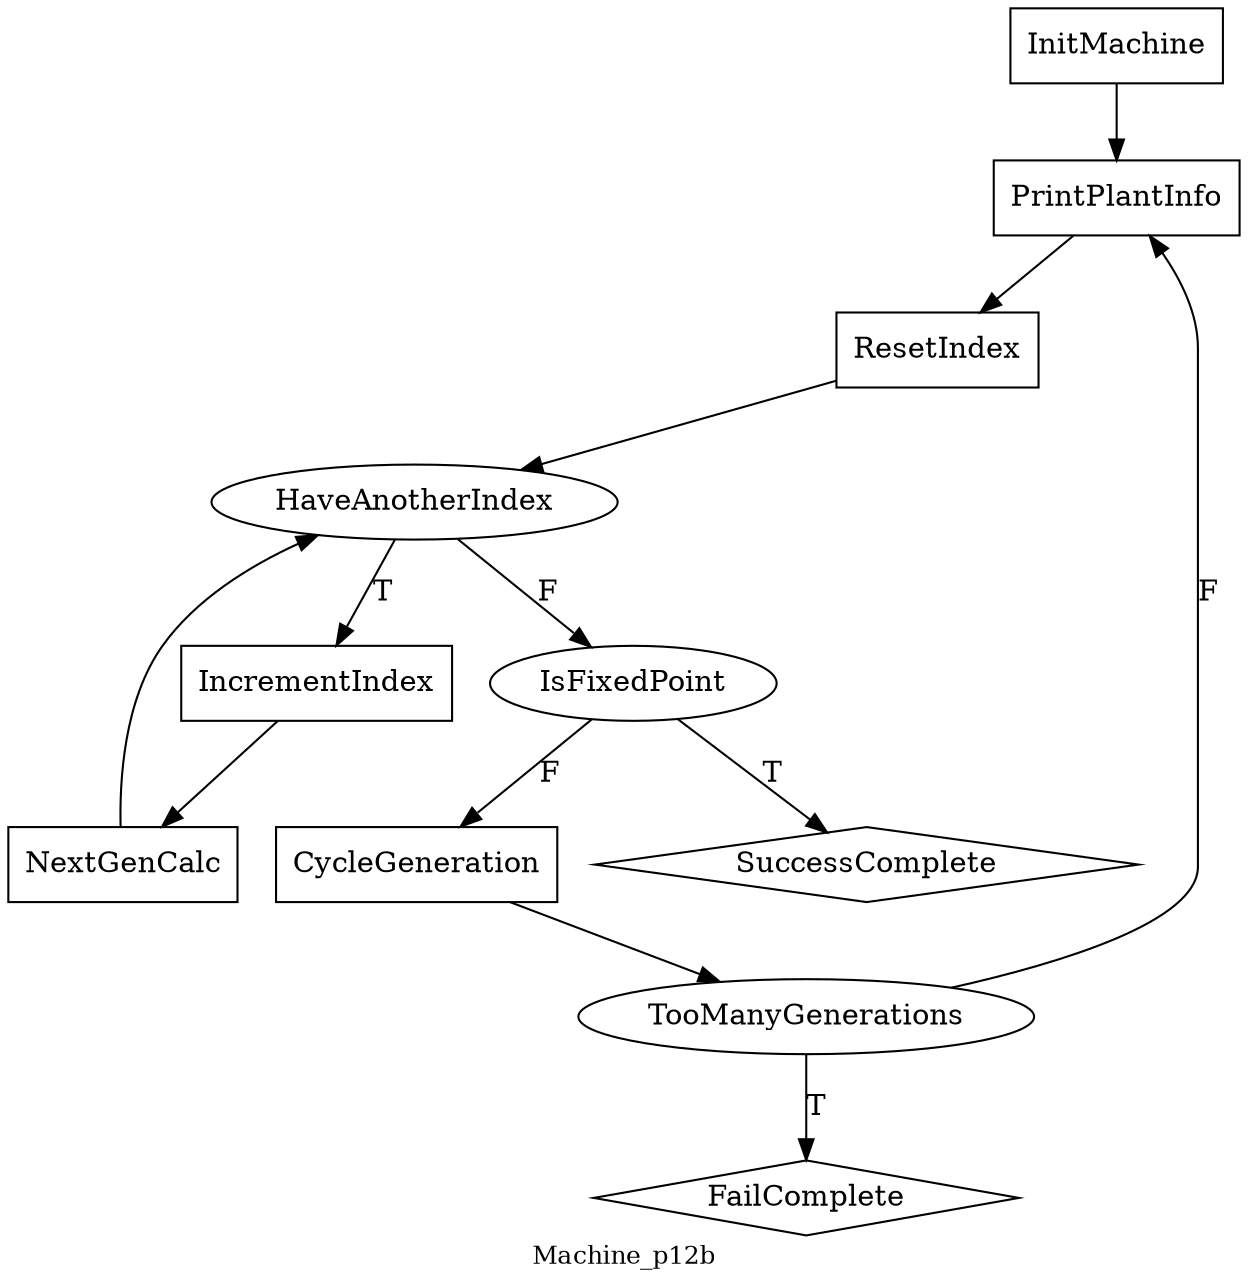 digraph MyGraphName {
node [shape=box] InitMachine; PrintPlantInfo; ResetIndex; IncrementIndex; NextGenCalc; CycleGeneration
node [shape=diamond] SuccessComplete; FailComplete
node [shape=ellipse] HaveAnotherIndex; IsFixedPoint; TooManyGenerations
IncrementIndex->NextGenCalc ;
PrintPlantInfo->ResetIndex ;
IsFixedPoint->SuccessComplete [label=T];
HaveAnotherIndex->IncrementIndex [label=T];
CycleGeneration->TooManyGenerations ;
IsFixedPoint->CycleGeneration [label=F];
TooManyGenerations->PrintPlantInfo [label=F];
NextGenCalc->HaveAnotherIndex ;
HaveAnotherIndex->IsFixedPoint [label=F];
ResetIndex->HaveAnotherIndex ;
TooManyGenerations->FailComplete [label=T];
InitMachine->PrintPlantInfo ;
overlap=false
label=Machine_p12b
fontsize=12
}
